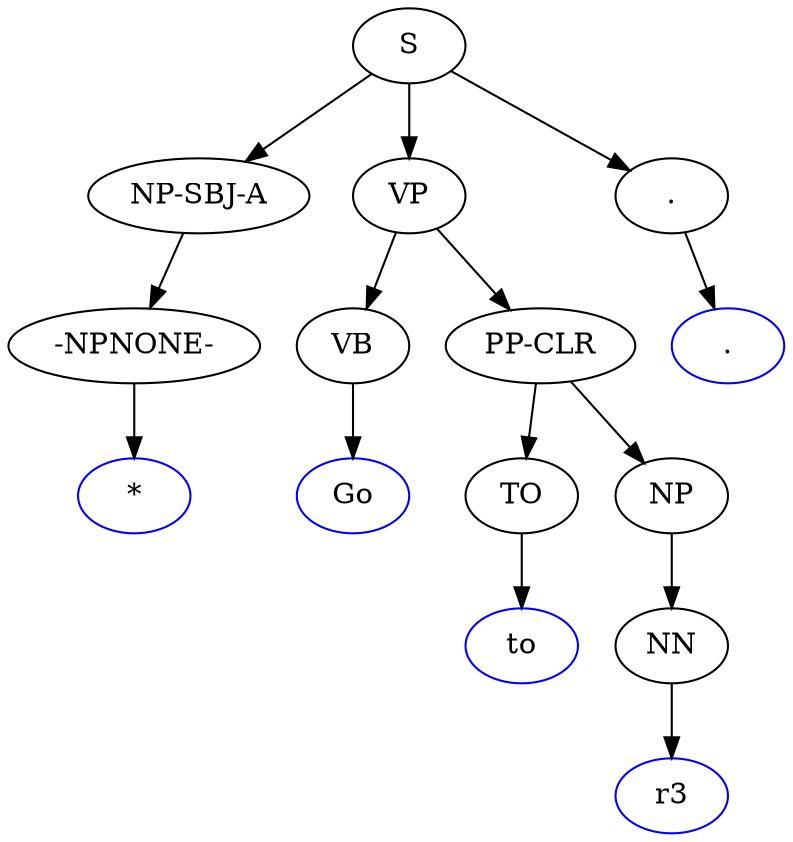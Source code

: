 digraph {
	0 [label=S]
	1 [label="NP-SBJ-A"]
	0 -> 1
	2 [label=VP]
	0 -> 2
	3 [label="."]
	0 -> 3
	4 [label="-NPNONE-"]
	1 -> 4
	5 [label=VB]
	2 -> 5
	6 [label="PP-CLR"]
	2 -> 6
	7 [label="." color=blue]
	3 -> 7
	8 [label="*" color=blue]
	4 -> 8
	9 [label=Go color=blue]
	5 -> 9
	10 [label=TO]
	6 -> 10
	11 [label=NP]
	6 -> 11
	12 [label=to color=blue]
	10 -> 12
	13 [label=NN]
	11 -> 13
	14 [label=r3 color=blue]
	13 -> 14
}
